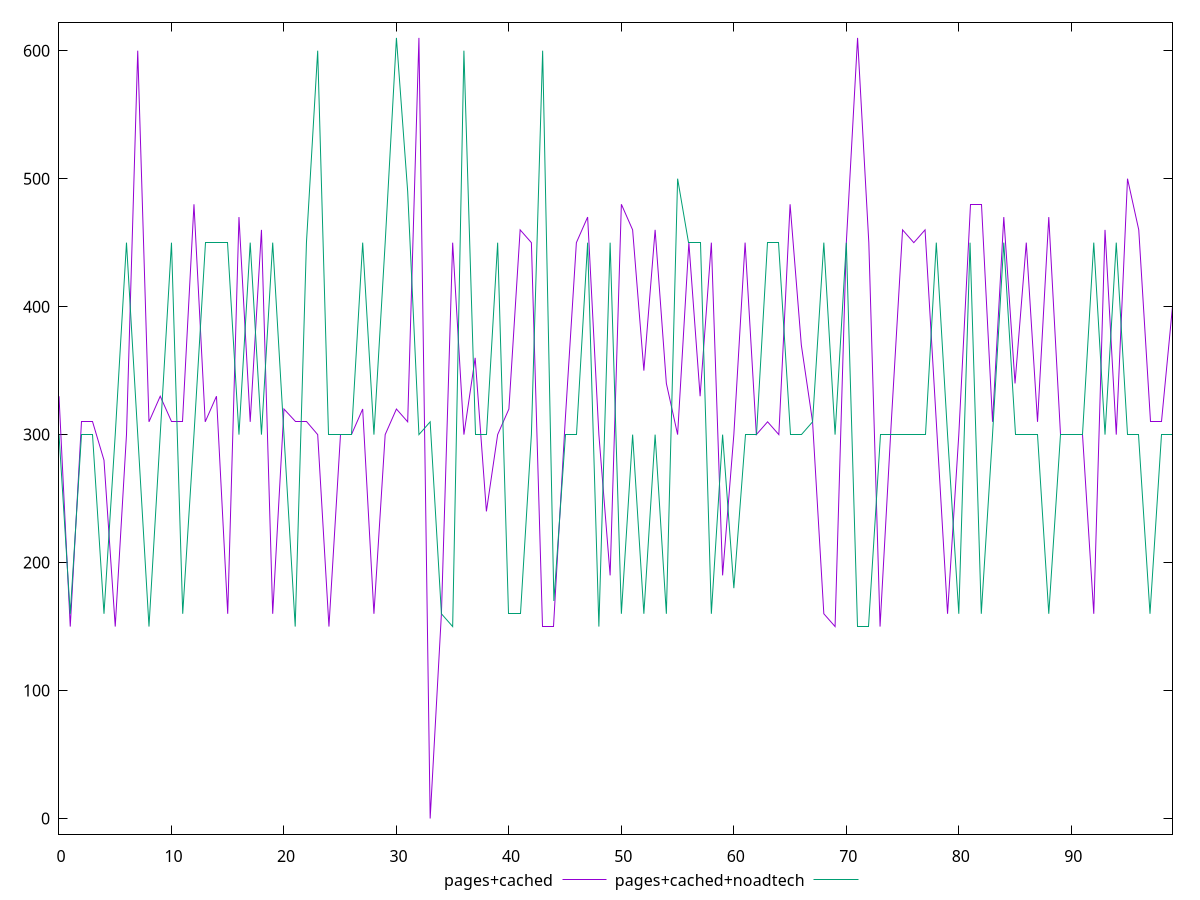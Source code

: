 reset

$pagesCached <<EOF
0 330
1 150
2 310
3 310
4 280
5 150
6 300
7 600
8 310
9 330
10 310
11 310
12 480
13 310
14 330
15 160
16 470
17 310
18 460
19 160
20 320
21 310
22 310
23 300
24 150
25 300
26 300
27 320
28 160
29 300
30 320
31 310
32 610
33 0
34 160
35 450
36 300
37 360
38 240
39 300
40 320
41 460
42 450
43 150
44 150
45 310
46 450
47 470
48 300
49 190
50 480
51 460
52 350
53 460
54 340
55 300
56 450
57 330
58 450
59 190
60 300
61 450
62 300
63 310
64 300
65 480
66 370
67 310
68 160
69 150
70 450
71 610
72 450
73 150
74 310
75 460
76 450
77 460
78 310
79 160
80 300
81 480
82 480
83 310
84 470
85 340
86 450
87 310
88 470
89 300
90 300
91 300
92 160
93 460
94 300
95 500
96 460
97 310
98 310
99 400
EOF

$pagesCachedNoadtech <<EOF
0 300
1 160
2 300
3 300
4 160
5 300
6 450
7 300
8 150
9 300
10 450
11 160
12 300
13 450
14 450
15 450
16 300
17 450
18 300
19 450
20 300
21 150
22 450
23 600
24 300
25 300
26 300
27 450
28 300
29 450
30 610
31 490
32 300
33 310
34 160
35 150
36 600
37 300
38 300
39 450
40 160
41 160
42 300
43 600
44 170
45 300
46 300
47 450
48 150
49 450
50 160
51 300
52 160
53 300
54 160
55 500
56 450
57 450
58 160
59 300
60 180
61 300
62 300
63 450
64 450
65 300
66 300
67 310
68 450
69 300
70 450
71 150
72 150
73 300
74 300
75 300
76 300
77 300
78 450
79 300
80 160
81 450
82 160
83 300
84 450
85 300
86 300
87 300
88 160
89 300
90 300
91 300
92 450
93 300
94 450
95 300
96 300
97 160
98 300
99 300
EOF

set key outside below
set xrange [0:99]
set yrange [-12.200000000000001:622.2]
set trange [-12.200000000000001:622.2]
set terminal svg size 640, 520 enhanced background rgb 'white'
set output "report_00013_2021-02-09T12-04-24.940Z/uses-webp-images/comparison/line/1_vs_2.svg"

plot $pagesCached title "pages+cached" with line, \
     $pagesCachedNoadtech title "pages+cached+noadtech" with line

reset
